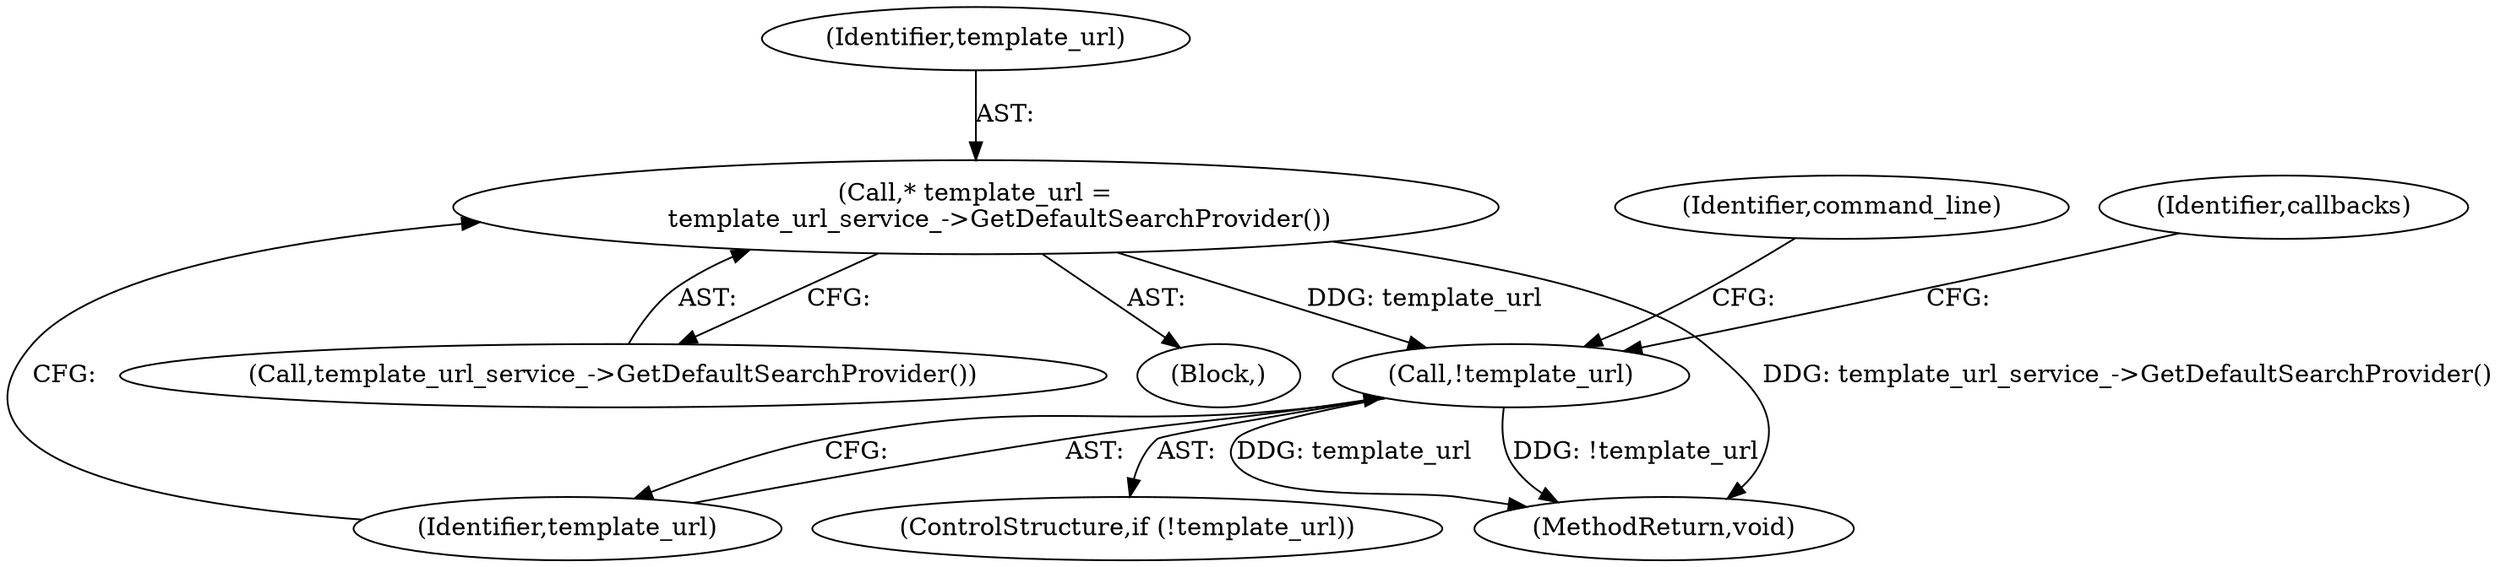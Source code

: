 digraph "1_Chrome_deaa07bec5d105ffc546d37eba3da4cba341fc03_1@pointer" {
"1000112" [label="(Call,* template_url =\n      template_url_service_->GetDefaultSearchProvider())"];
"1000116" [label="(Call,!template_url)"];
"1000115" [label="(ControlStructure,if (!template_url))"];
"1000114" [label="(Call,template_url_service_->GetDefaultSearchProvider())"];
"1000117" [label="(Identifier,template_url)"];
"1000125" [label="(Identifier,command_line)"];
"1000112" [label="(Call,* template_url =\n      template_url_service_->GetDefaultSearchProvider())"];
"1000113" [label="(Identifier,template_url)"];
"1000102" [label="(Block,)"];
"1000121" [label="(Identifier,callbacks)"];
"1000302" [label="(MethodReturn,void)"];
"1000116" [label="(Call,!template_url)"];
"1000112" -> "1000102"  [label="AST: "];
"1000112" -> "1000114"  [label="CFG: "];
"1000113" -> "1000112"  [label="AST: "];
"1000114" -> "1000112"  [label="AST: "];
"1000117" -> "1000112"  [label="CFG: "];
"1000112" -> "1000302"  [label="DDG: template_url_service_->GetDefaultSearchProvider()"];
"1000112" -> "1000116"  [label="DDG: template_url"];
"1000116" -> "1000115"  [label="AST: "];
"1000116" -> "1000117"  [label="CFG: "];
"1000117" -> "1000116"  [label="AST: "];
"1000121" -> "1000116"  [label="CFG: "];
"1000125" -> "1000116"  [label="CFG: "];
"1000116" -> "1000302"  [label="DDG: template_url"];
"1000116" -> "1000302"  [label="DDG: !template_url"];
}
